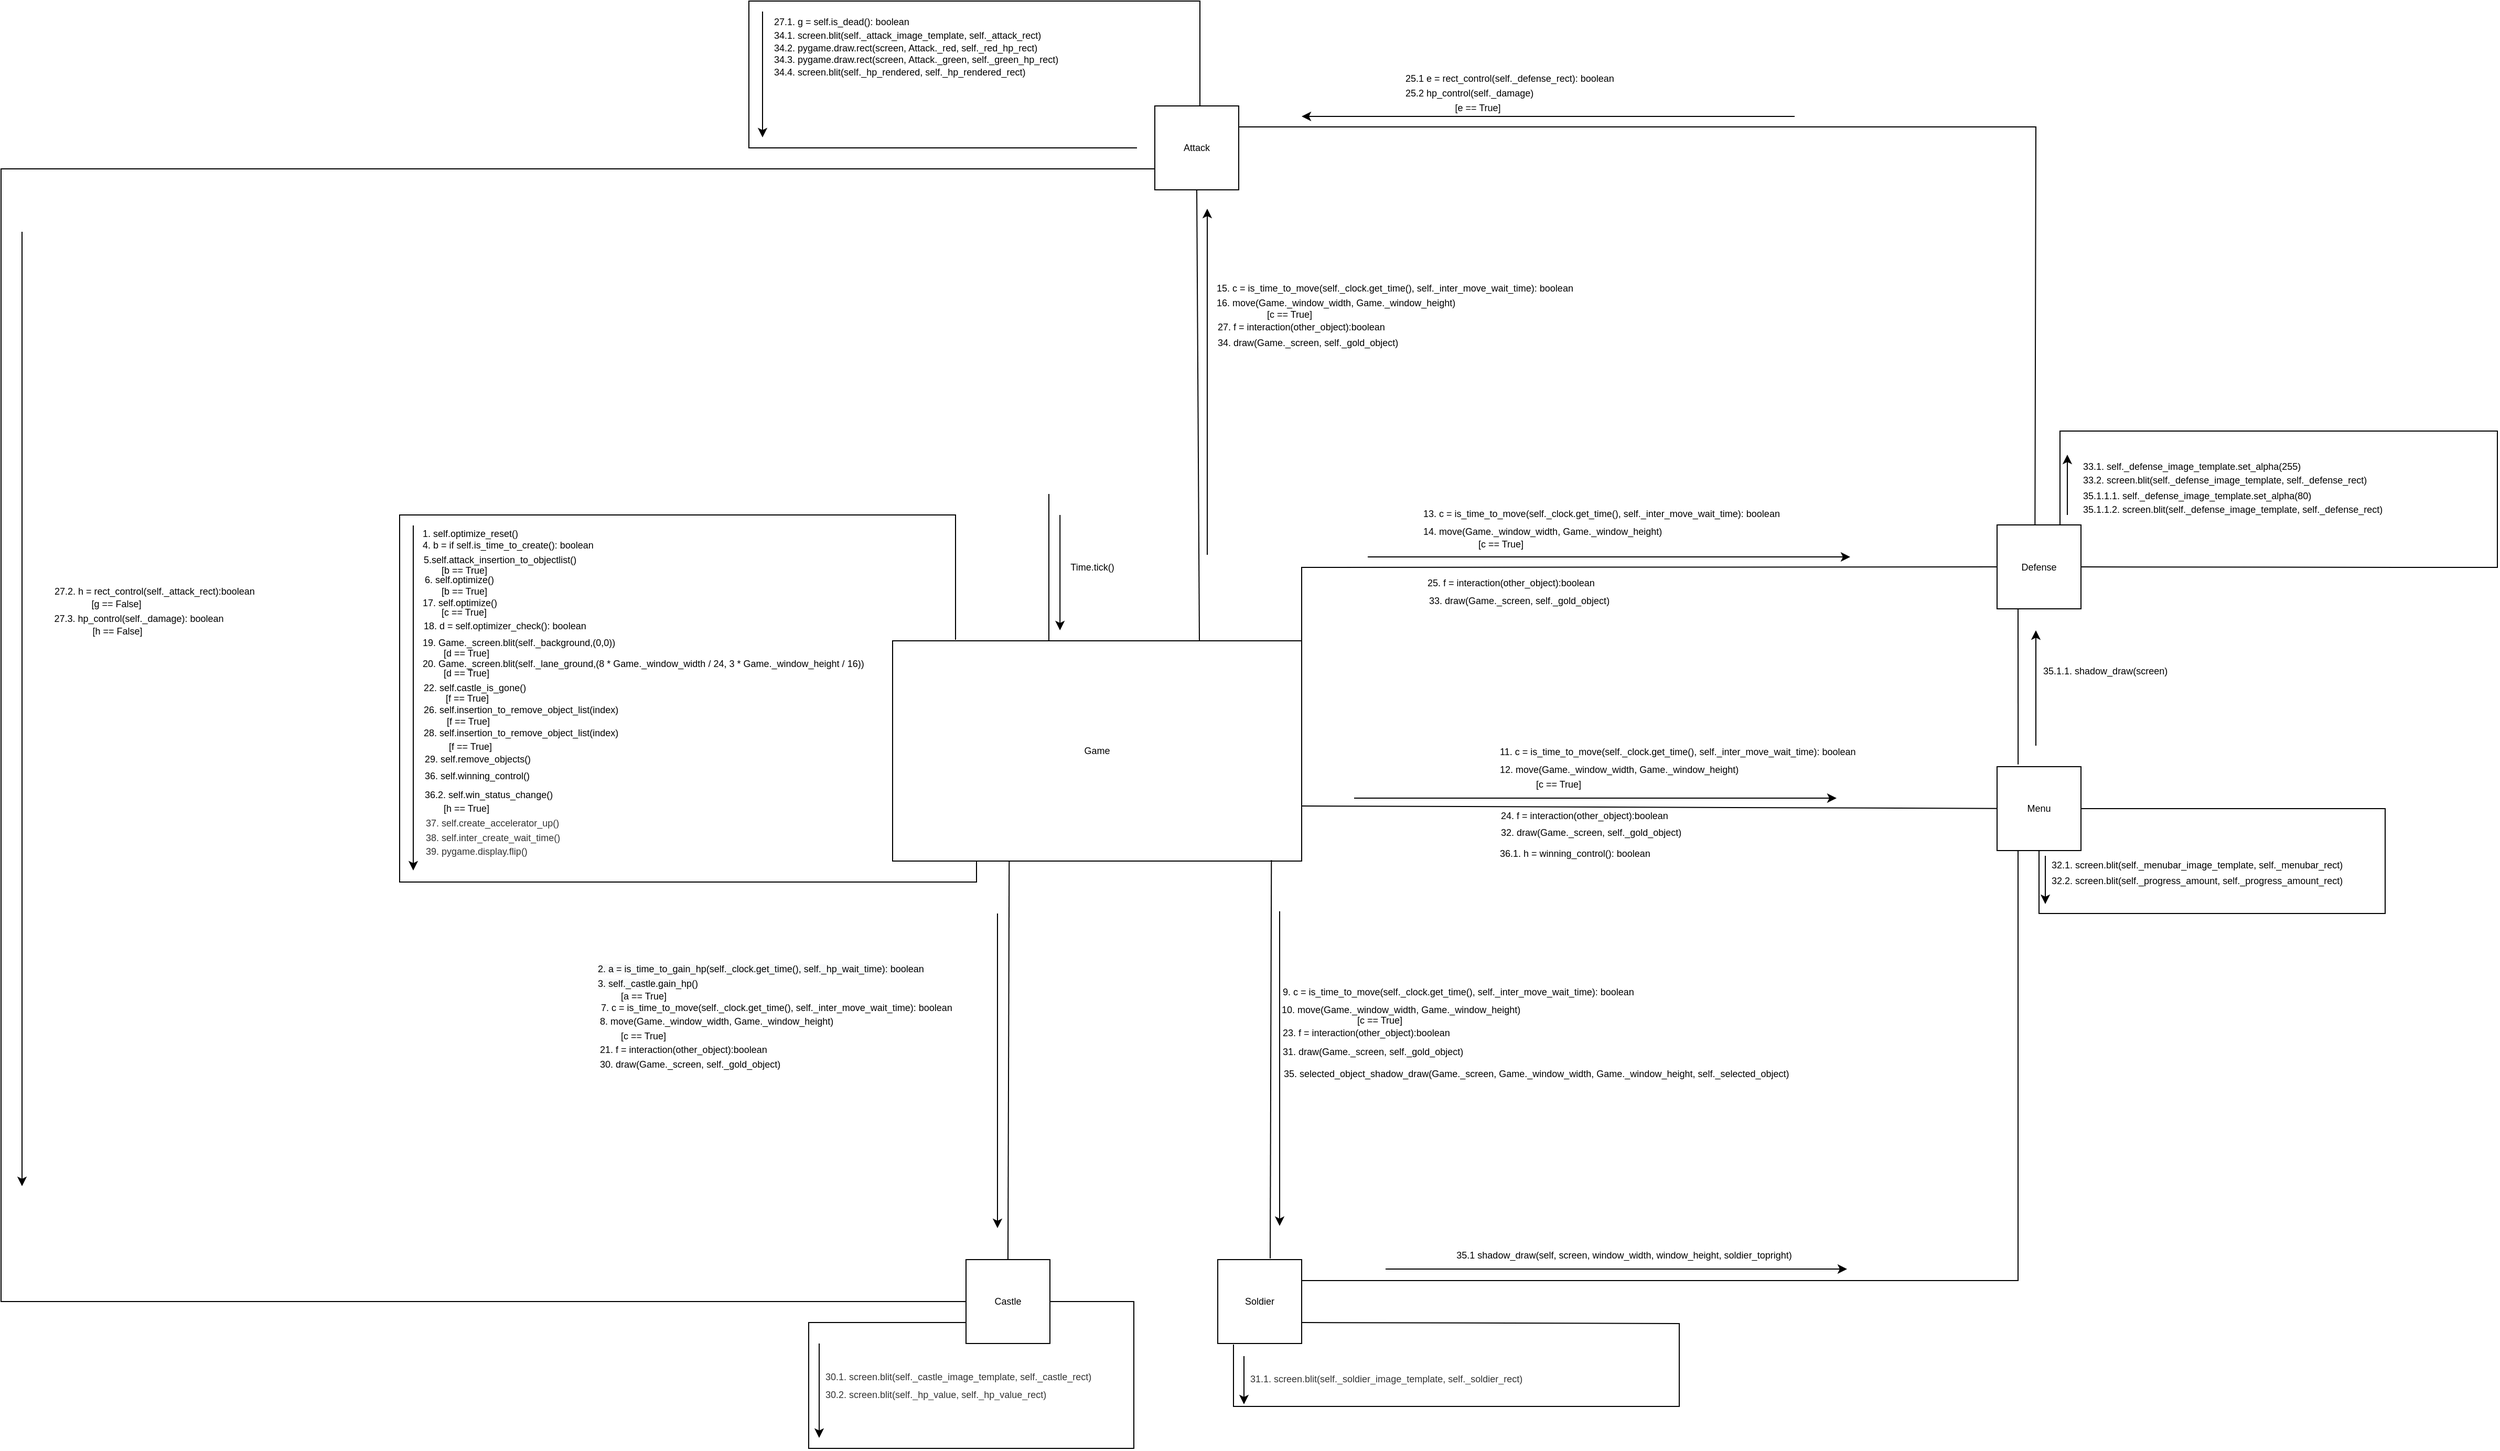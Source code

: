 <mxfile>
    <diagram id="6veI0Qu2SPCPq9zcb_WV" name="Page-1">
        <mxGraphModel dx="3718" dy="2870" grid="0" gridSize="10" guides="1" tooltips="1" connect="1" arrows="1" fold="1" page="0" pageScale="1" pageWidth="827" pageHeight="1169" math="0" shadow="0">
            <root>
                <mxCell id="0"/>
                <mxCell id="1" parent="0"/>
                <mxCell id="56" style="edgeStyle=none;rounded=0;html=1;exitX=0.5;exitY=1;exitDx=0;exitDy=0;fontFamily=Helvetica;fontSize=9;fontColor=#000000;endArrow=none;endFill=0;entryX=0.75;entryY=0;entryDx=0;entryDy=0;" parent="1" source="2" target="6" edge="1">
                    <mxGeometry relative="1" as="geometry"/>
                </mxCell>
                <mxCell id="82" style="edgeStyle=none;rounded=0;html=1;exitX=0;exitY=0.75;exitDx=0;exitDy=0;entryX=0;entryY=0.5;entryDx=0;entryDy=0;fontFamily=Helvetica;fontSize=9;fontColor=#000000;endArrow=none;endFill=0;" parent="1" source="2" target="3" edge="1">
                    <mxGeometry relative="1" as="geometry">
                        <Array as="points">
                            <mxPoint x="-1440" y="-980"/>
                            <mxPoint x="-1440" y="100"/>
                        </Array>
                    </mxGeometry>
                </mxCell>
                <mxCell id="2" value="Attack&lt;br style=&quot;font-size: 9px;&quot;&gt;" style="whiteSpace=wrap;html=1;aspect=fixed;labelBackgroundColor=none;fontFamily=Helvetica;fontSize=9;fontColor=#000000;" parent="1" vertex="1">
                    <mxGeometry x="-340" y="-1040" width="80" height="80" as="geometry"/>
                </mxCell>
                <mxCell id="3" value="Castle&lt;br style=&quot;font-size: 9px;&quot;&gt;" style="whiteSpace=wrap;html=1;aspect=fixed;fontFamily=Helvetica;fontSize=9;fontColor=#000000;labelBackgroundColor=none;" parent="1" vertex="1">
                    <mxGeometry x="-520" y="60" width="80" height="80" as="geometry"/>
                </mxCell>
                <mxCell id="4" value="Soldier&lt;br style=&quot;font-size: 9px;&quot;&gt;" style="whiteSpace=wrap;html=1;aspect=fixed;fontFamily=Helvetica;fontSize=9;fontColor=#000000;labelBackgroundColor=none;" parent="1" vertex="1">
                    <mxGeometry x="-280" y="60" width="80" height="80" as="geometry"/>
                </mxCell>
                <mxCell id="117" style="edgeStyle=none;html=1;exitX=0.25;exitY=1;exitDx=0;exitDy=0;fontFamily=Helvetica;fontSize=9;fontColor=#000000;endArrow=none;endFill=0;rounded=0;" edge="1" parent="1" source="5">
                    <mxGeometry relative="1" as="geometry">
                        <mxPoint x="-200" y="80" as="targetPoint"/>
                        <Array as="points">
                            <mxPoint x="483" y="80"/>
                        </Array>
                    </mxGeometry>
                </mxCell>
                <mxCell id="5" value="Menu" style="whiteSpace=wrap;html=1;aspect=fixed;fontFamily=Helvetica;fontSize=9;fontColor=#000000;labelBackgroundColor=none;" parent="1" vertex="1">
                    <mxGeometry x="463" y="-410" width="80" height="80" as="geometry"/>
                </mxCell>
                <mxCell id="18" style="edgeStyle=none;html=1;exitX=0.285;exitY=1.001;exitDx=0;exitDy=0;entryX=0.5;entryY=0;entryDx=0;entryDy=0;fontFamily=Helvetica;fontSize=9;fontColor=#000000;endArrow=none;endFill=0;exitPerimeter=0;" parent="1" source="6" target="3" edge="1">
                    <mxGeometry relative="1" as="geometry"/>
                </mxCell>
                <mxCell id="41" style="edgeStyle=none;html=1;exitX=1;exitY=0.75;exitDx=0;exitDy=0;fontFamily=Helvetica;fontSize=9;fontColor=#000000;endArrow=none;endFill=0;" parent="1" source="6" target="5" edge="1">
                    <mxGeometry relative="1" as="geometry"/>
                </mxCell>
                <mxCell id="49" style="edgeStyle=none;html=1;exitX=1;exitY=0;exitDx=0;exitDy=0;entryX=0;entryY=0.5;entryDx=0;entryDy=0;fontFamily=Helvetica;fontSize=9;fontColor=#000000;endArrow=none;endFill=0;rounded=0;" parent="1" source="6" target="7" edge="1">
                    <mxGeometry relative="1" as="geometry">
                        <Array as="points">
                            <mxPoint x="-200" y="-600"/>
                        </Array>
                    </mxGeometry>
                </mxCell>
                <mxCell id="6" value="Game&lt;br style=&quot;font-size: 9px;&quot;&gt;" style="rounded=0;whiteSpace=wrap;html=1;fontFamily=Helvetica;fontSize=9;fontColor=#000000;labelBackgroundColor=none;" parent="1" vertex="1">
                    <mxGeometry x="-590" y="-530" width="390" height="210" as="geometry"/>
                </mxCell>
                <mxCell id="70" style="edgeStyle=none;rounded=0;html=1;exitX=0.452;exitY=0.002;exitDx=0;exitDy=0;entryX=1;entryY=0.25;entryDx=0;entryDy=0;fontFamily=Helvetica;fontSize=9;fontColor=#000000;endArrow=none;endFill=0;exitPerimeter=0;" parent="1" source="7" target="2" edge="1">
                    <mxGeometry relative="1" as="geometry">
                        <Array as="points">
                            <mxPoint x="500" y="-1020"/>
                        </Array>
                    </mxGeometry>
                </mxCell>
                <mxCell id="120" style="edgeStyle=none;rounded=0;html=1;exitX=0.25;exitY=1;exitDx=0;exitDy=0;entryX=0.251;entryY=-0.026;entryDx=0;entryDy=0;entryPerimeter=0;fontFamily=Helvetica;fontSize=9;fontColor=#000000;endArrow=none;endFill=0;" edge="1" parent="1" source="7" target="5">
                    <mxGeometry relative="1" as="geometry"/>
                </mxCell>
                <mxCell id="7" value="Defense" style="whiteSpace=wrap;html=1;aspect=fixed;labelBackgroundColor=none;fontFamily=Helvetica;fontSize=9;fontColor=#000000;" parent="1" vertex="1">
                    <mxGeometry x="463" y="-640.5" width="80" height="80" as="geometry"/>
                </mxCell>
                <mxCell id="8" style="edgeStyle=none;rounded=0;html=1;fontFamily=Helvetica;fontSize=9;fontColor=#000000;endArrow=none;endFill=0;labelBackgroundColor=none;" parent="1" edge="1">
                    <mxGeometry relative="1" as="geometry">
                        <mxPoint x="-530" y="-531" as="sourcePoint"/>
                        <mxPoint x="-510" y="-320" as="targetPoint"/>
                        <Array as="points">
                            <mxPoint x="-530" y="-650"/>
                            <mxPoint x="-1060" y="-650"/>
                            <mxPoint x="-1060" y="-300"/>
                            <mxPoint x="-510" y="-300"/>
                        </Array>
                    </mxGeometry>
                </mxCell>
                <mxCell id="9" value="" style="endArrow=classic;html=1;rounded=0;fontFamily=Helvetica;fontSize=9;fontColor=#000000;labelBackgroundColor=none;align=left;" parent="1" edge="1">
                    <mxGeometry width="50" height="50" relative="1" as="geometry">
                        <mxPoint x="-1047" y="-640" as="sourcePoint"/>
                        <mxPoint x="-1047" y="-311" as="targetPoint"/>
                    </mxGeometry>
                </mxCell>
                <mxCell id="10" style="edgeStyle=none;rounded=1;html=1;endArrow=none;endFill=0;labelBackgroundColor=none;fontFamily=Helvetica;fontSize=9;fontColor=#000000;" parent="1" edge="1">
                    <mxGeometry relative="1" as="geometry">
                        <mxPoint x="-441.0" y="-670" as="targetPoint"/>
                        <mxPoint x="-441.0" y="-530" as="sourcePoint"/>
                    </mxGeometry>
                </mxCell>
                <mxCell id="11" value="" style="endArrow=classic;html=1;rounded=0;labelBackgroundColor=none;fontFamily=Helvetica;fontSize=9;fontColor=#000000;" parent="1" edge="1">
                    <mxGeometry width="50" height="50" relative="1" as="geometry">
                        <mxPoint x="-430.41" y="-650" as="sourcePoint"/>
                        <mxPoint x="-430.41" y="-540" as="targetPoint"/>
                    </mxGeometry>
                </mxCell>
                <mxCell id="12" value="Time.tick()" style="edgeLabel;html=1;align=center;verticalAlign=middle;resizable=0;points=[];fontSize=9;fontFamily=Helvetica;fontColor=#000000;labelBackgroundColor=none;" parent="11" vertex="1" connectable="0">
                    <mxGeometry x="-0.093" relative="1" as="geometry">
                        <mxPoint x="30" as="offset"/>
                    </mxGeometry>
                </mxCell>
                <mxCell id="15" value="&lt;font style=&quot;font-size: 9px;&quot;&gt;&lt;font style=&quot;font-size: 9px;&quot;&gt;1. self.optimize_reset()&lt;br style=&quot;font-size: 9px;&quot;&gt;&lt;font style=&quot;font-size: 9px;&quot;&gt;4. b =&amp;nbsp;&lt;/font&gt;&lt;/font&gt;&lt;font style=&quot;font-size: 9px;&quot;&gt;if&lt;span style=&quot;background-color: rgb(255, 255, 255); font-size: 9px;&quot;&gt; &lt;/span&gt;self&lt;span style=&quot;background-color: rgb(255, 255, 255); font-size: 9px;&quot;&gt;.is_time_to_create(): boolean&lt;br style=&quot;font-size: 9px;&quot;&gt;&lt;/span&gt;&lt;/font&gt;&lt;/font&gt;" style="text;html=1;strokeColor=none;fillColor=none;align=left;verticalAlign=middle;whiteSpace=wrap;rounded=0;fontFamily=Helvetica;fontSize=9;fontColor=#000000;" parent="1" vertex="1">
                    <mxGeometry x="-1040" y="-642" width="440" height="30" as="geometry"/>
                </mxCell>
                <mxCell id="19" value="" style="endArrow=classic;html=1;fontFamily=Helvetica;fontSize=9;fontColor=#000000;" parent="1" edge="1">
                    <mxGeometry width="50" height="50" relative="1" as="geometry">
                        <mxPoint x="-490" y="-270" as="sourcePoint"/>
                        <mxPoint x="-490" y="30" as="targetPoint"/>
                    </mxGeometry>
                </mxCell>
                <mxCell id="20" value="&lt;br style=&quot;font-size: 9px; font-style: normal; font-weight: 400; letter-spacing: normal; text-indent: 0px; text-transform: none; word-spacing: 0px; background-color: rgb(248, 249, 250);&quot;&gt;&lt;span style=&quot;font-size: 9px; font-style: normal; font-weight: 400; letter-spacing: normal; text-indent: 0px; text-transform: none; word-spacing: 0px; background-color: rgb(248, 249, 250);&quot;&gt;2. a = is_time_to_gain_hp(self._clock.get_time(),&amp;nbsp;self._hp_wait_time): boolean&lt;/span&gt;" style="text;whiteSpace=wrap;html=1;fontSize=9;fontFamily=Helvetica;fontColor=#000000;align=left;" parent="1" vertex="1">
                    <mxGeometry x="-873" y="-240" width="348" height="40" as="geometry"/>
                </mxCell>
                <mxCell id="21" value="&lt;br style=&quot;font-size: 9px; font-style: normal; font-weight: 400; letter-spacing: normal; text-indent: 0px; text-transform: none; word-spacing: 0px; background-color: rgb(248, 249, 250);&quot;&gt;&lt;span style=&quot;font-size: 9px; font-style: normal; font-weight: 400; letter-spacing: normal; text-indent: 0px; text-transform: none; word-spacing: 0px; background-color: rgb(248, 249, 250);&quot;&gt;3. self._castle.gain_hp()&lt;/span&gt;" style="text;whiteSpace=wrap;html=1;fontSize=9;fontFamily=Helvetica;fontColor=#000000;align=left;" parent="1" vertex="1">
                    <mxGeometry x="-873" y="-226" width="420" height="40" as="geometry"/>
                </mxCell>
                <mxCell id="22" value="&lt;p style=&quot;margin-top: 0pt; margin-bottom: 0pt; margin-left: 0in; direction: ltr; unicode-bidi: embed; word-break: normal; font-size: 9px;&quot;&gt;&lt;span style=&quot;font-size: 9px;&quot;&gt;&lt;font style=&quot;font-size: 9px;&quot;&gt;[a == True]&lt;/font&gt;&lt;/span&gt;&lt;/p&gt;" style="text;whiteSpace=wrap;html=1;fontSize=9;fontFamily=Helvetica;align=left;direction=east;rotation=0;labelBackgroundColor=none;fontColor=#000000;" parent="1" vertex="1">
                    <mxGeometry x="-851" y="-203" width="130" height="30" as="geometry"/>
                </mxCell>
                <mxCell id="23" value="&lt;font style=&quot;font-size: 9px;&quot;&gt;&lt;span style=&quot;font-size: 9px;&quot;&gt;5.self.attack_insertion_to_objectlist()&lt;/span&gt;&lt;br style=&quot;font-size: 9px;&quot;&gt;&lt;/font&gt;&lt;font style=&quot;font-size: 9px;&quot;&gt;&lt;br style=&quot;font-size: 9px;&quot;&gt;&lt;/font&gt;" style="text;html=1;strokeColor=none;fillColor=none;align=left;verticalAlign=middle;whiteSpace=wrap;rounded=0;labelBackgroundColor=none;fontFamily=Helvetica;fontSize=9;fontColor=#000000;" parent="1" vertex="1">
                    <mxGeometry x="-1039" y="-612" width="330" height="20" as="geometry"/>
                </mxCell>
                <mxCell id="24" value="&lt;span style=&quot;font-size: 9px;&quot;&gt;6. self.optimize()&amp;nbsp;&amp;nbsp;&lt;/span&gt;&lt;font style=&quot;font-size: 9px;&quot;&gt;&lt;br style=&quot;font-size: 9px;&quot;&gt;&lt;/font&gt;" style="text;html=1;strokeColor=none;fillColor=none;align=left;verticalAlign=middle;whiteSpace=wrap;rounded=0;labelBackgroundColor=none;fontFamily=Helvetica;fontSize=9;fontColor=#000000;" parent="1" vertex="1">
                    <mxGeometry x="-1038" y="-596" width="122" height="15" as="geometry"/>
                </mxCell>
                <mxCell id="25" value="&lt;p style=&quot;margin-top: 0pt; margin-bottom: 0pt; margin-left: 0in; direction: ltr; unicode-bidi: embed; word-break: normal; font-size: 9px;&quot;&gt;&lt;span style=&quot;font-size: 9px;&quot;&gt;&lt;font style=&quot;font-size: 9px;&quot;&gt;[b == True]&lt;/font&gt;&lt;/span&gt;&lt;/p&gt;" style="text;whiteSpace=wrap;html=1;fontSize=9;fontFamily=Helvetica;align=left;direction=east;rotation=0;labelBackgroundColor=none;fontColor=#000000;" parent="1" vertex="1">
                    <mxGeometry x="-1022" y="-589" width="62" height="30" as="geometry"/>
                </mxCell>
                <mxCell id="26" value="&lt;p style=&quot;margin-top: 0pt; margin-bottom: 0pt; margin-left: 0in; direction: ltr; unicode-bidi: embed; word-break: normal; font-size: 9px;&quot;&gt;&lt;span style=&quot;font-size: 9px;&quot;&gt;&lt;font style=&quot;font-size: 9px;&quot;&gt;[b == True]&lt;/font&gt;&lt;/span&gt;&lt;/p&gt;" style="text;whiteSpace=wrap;html=1;fontSize=9;fontFamily=Helvetica;align=left;direction=east;rotation=0;labelBackgroundColor=none;fontColor=#000000;" parent="1" vertex="1">
                    <mxGeometry x="-1022" y="-609" width="130" height="22.5" as="geometry"/>
                </mxCell>
                <mxCell id="27" value="&lt;font style=&quot;font-size: 9px;&quot;&gt;7. c = i&lt;span style=&quot;font-size: 9px;&quot;&gt;s_time_to_move(&lt;/span&gt;self&lt;span style=&quot;font-size: 9px;&quot;&gt;._clock.get_time(), &lt;/span&gt;self&lt;span style=&quot;font-size: 9px;&quot;&gt;._inter_move_wait_time): boolean&lt;/span&gt;&lt;/font&gt;" style="text;html=1;strokeColor=none;fillColor=none;align=left;verticalAlign=middle;whiteSpace=wrap;rounded=0;labelBackgroundColor=none;fontFamily=Helvetica;fontSize=9;fontColor=#000000;" parent="1" vertex="1">
                    <mxGeometry x="-870" y="-195" width="377" height="30" as="geometry"/>
                </mxCell>
                <mxCell id="31" value="&lt;div style=&quot;font-size: 9px;&quot;&gt;&lt;span style=&quot;font-size: 9px;&quot;&gt;8.&amp;nbsp;&lt;/span&gt;&lt;span style=&quot;font-size: 9px;&quot;&gt;move(Game._window_width, Game._window_height)&lt;/span&gt;&lt;/div&gt;" style="text;html=1;strokeColor=none;fillColor=none;align=left;verticalAlign=middle;whiteSpace=wrap;rounded=0;labelBackgroundColor=none;fontFamily=Helvetica;fontSize=9;fontColor=#000000;labelBorderColor=none;" parent="1" vertex="1">
                    <mxGeometry x="-871" y="-182" width="470" height="30" as="geometry"/>
                </mxCell>
                <mxCell id="32" value="&lt;p style=&quot;margin-top: 0pt; margin-bottom: 0pt; margin-left: 0in; direction: ltr; unicode-bidi: embed; word-break: normal; font-size: 9px;&quot;&gt;&lt;span style=&quot;font-size: 9px;&quot;&gt;&lt;font style=&quot;font-size: 9px;&quot;&gt;[c == True]&lt;/font&gt;&lt;/span&gt;&lt;/p&gt;" style="text;whiteSpace=wrap;html=1;fontSize=9;fontFamily=Helvetica;align=left;direction=east;rotation=0;labelBackgroundColor=none;fontColor=#000000;" parent="1" vertex="1">
                    <mxGeometry x="-851" y="-165" width="49" height="30" as="geometry"/>
                </mxCell>
                <mxCell id="33" value="&lt;font style=&quot;font-size: 9px;&quot;&gt;9. c = i&lt;span style=&quot;font-size: 9px;&quot;&gt;s_time_to_move(&lt;/span&gt;self&lt;span style=&quot;font-size: 9px;&quot;&gt;._clock.get_time(), &lt;/span&gt;self&lt;span style=&quot;font-size: 9px;&quot;&gt;._inter_move_wait_time): boolean&lt;/span&gt;&lt;/font&gt;" style="text;html=1;strokeColor=none;fillColor=none;align=left;verticalAlign=middle;whiteSpace=wrap;rounded=0;labelBackgroundColor=none;fontFamily=Helvetica;fontSize=9;fontColor=#000000;" parent="1" vertex="1">
                    <mxGeometry x="-220" y="-210" width="407" height="30" as="geometry"/>
                </mxCell>
                <mxCell id="34" style="edgeStyle=none;html=1;exitX=0.285;exitY=1.001;exitDx=0;exitDy=0;entryX=0.5;entryY=0;entryDx=0;entryDy=0;fontFamily=Helvetica;fontSize=9;fontColor=#000000;endArrow=none;endFill=0;exitPerimeter=0;" parent="1" edge="1">
                    <mxGeometry relative="1" as="geometry">
                        <mxPoint x="-228.85" y="-320.89" as="sourcePoint"/>
                        <mxPoint x="-230" y="58.9" as="targetPoint"/>
                    </mxGeometry>
                </mxCell>
                <mxCell id="35" value="" style="endArrow=classic;html=1;fontFamily=Helvetica;fontSize=9;fontColor=#000000;" parent="1" edge="1">
                    <mxGeometry width="50" height="50" relative="1" as="geometry">
                        <mxPoint x="-221" y="-272.1" as="sourcePoint"/>
                        <mxPoint x="-221" y="27.9" as="targetPoint"/>
                    </mxGeometry>
                </mxCell>
                <mxCell id="39" value="&lt;div style=&quot;font-size: 9px;&quot;&gt;&lt;span style=&quot;font-size: 9px;&quot;&gt;10.&amp;nbsp;&lt;/span&gt;&lt;span style=&quot;font-size: 9px;&quot;&gt;move(Game._window_width, Game._window_height)&lt;/span&gt;&lt;/div&gt;" style="text;html=1;strokeColor=none;fillColor=none;align=left;verticalAlign=middle;whiteSpace=wrap;rounded=0;labelBackgroundColor=none;fontFamily=Helvetica;fontSize=9;fontColor=#000000;labelBorderColor=none;" parent="1" vertex="1">
                    <mxGeometry x="-221" y="-193.5" width="274" height="30" as="geometry"/>
                </mxCell>
                <mxCell id="40" value="&lt;p style=&quot;margin-top: 0pt; margin-bottom: 0pt; margin-left: 0in; direction: ltr; unicode-bidi: embed; word-break: normal; font-size: 9px;&quot;&gt;&lt;span style=&quot;font-size: 9px;&quot;&gt;&lt;font style=&quot;font-size: 9px;&quot;&gt;[c == True]&lt;/font&gt;&lt;/span&gt;&lt;/p&gt;" style="text;whiteSpace=wrap;html=1;fontSize=9;fontFamily=Helvetica;align=left;direction=east;rotation=0;labelBackgroundColor=none;fontColor=#000000;" parent="1" vertex="1">
                    <mxGeometry x="-149" y="-180" width="59" height="20" as="geometry"/>
                </mxCell>
                <mxCell id="42" value="" style="endArrow=classic;html=1;fontFamily=Helvetica;fontSize=9;fontColor=#000000;" parent="1" edge="1">
                    <mxGeometry width="50" height="50" relative="1" as="geometry">
                        <mxPoint x="-150" y="-380" as="sourcePoint"/>
                        <mxPoint x="310" y="-380" as="targetPoint"/>
                    </mxGeometry>
                </mxCell>
                <mxCell id="43" value="&lt;font style=&quot;font-size: 9px;&quot;&gt;11. c = i&lt;span style=&quot;font-size: 9px;&quot;&gt;s_time_to_move(&lt;/span&gt;self&lt;span style=&quot;font-size: 9px;&quot;&gt;._clock.get_time(), &lt;/span&gt;self&lt;span style=&quot;font-size: 9px;&quot;&gt;._inter_move_wait_time): boolean&lt;/span&gt;&lt;/font&gt;" style="text;html=1;strokeColor=none;fillColor=none;align=left;verticalAlign=middle;whiteSpace=wrap;rounded=0;labelBackgroundColor=none;fontFamily=Helvetica;fontSize=9;fontColor=#000000;" parent="1" vertex="1">
                    <mxGeometry x="-13" y="-439" width="407" height="30" as="geometry"/>
                </mxCell>
                <mxCell id="44" value="&lt;div style=&quot;font-size: 9px;&quot;&gt;&lt;span style=&quot;font-size: 9px;&quot;&gt;12.&amp;nbsp;&lt;/span&gt;&lt;span style=&quot;font-size: 9px;&quot;&gt;move(Game._window_width, Game._window_height)&lt;/span&gt;&lt;/div&gt;" style="text;html=1;strokeColor=none;fillColor=none;align=left;verticalAlign=middle;whiteSpace=wrap;rounded=0;labelBackgroundColor=none;fontFamily=Helvetica;fontSize=9;fontColor=#000000;labelBorderColor=none;" parent="1" vertex="1">
                    <mxGeometry x="-13" y="-422.5" width="470" height="30" as="geometry"/>
                </mxCell>
                <mxCell id="45" value="&lt;p style=&quot;margin-top: 0pt; margin-bottom: 0pt; margin-left: 0in; direction: ltr; unicode-bidi: embed; word-break: normal; font-size: 9px;&quot;&gt;&lt;span style=&quot;font-size: 9px;&quot;&gt;&lt;font style=&quot;font-size: 9px;&quot;&gt;[c == True]&lt;/font&gt;&lt;/span&gt;&lt;/p&gt;" style="text;whiteSpace=wrap;html=1;fontSize=9;fontFamily=Helvetica;align=center;direction=east;rotation=0;labelBackgroundColor=none;fontColor=#000000;" parent="1" vertex="1">
                    <mxGeometry x="-20" y="-405.5" width="130" height="30" as="geometry"/>
                </mxCell>
                <mxCell id="50" value="&lt;font style=&quot;font-size: 9px;&quot;&gt;13. c = i&lt;span style=&quot;font-size: 9px;&quot;&gt;s_time_to_move(&lt;/span&gt;self&lt;span style=&quot;font-size: 9px;&quot;&gt;._clock.get_time(), &lt;/span&gt;self&lt;span style=&quot;font-size: 9px;&quot;&gt;._inter_move_wait_time): boolean&lt;/span&gt;&lt;/font&gt;" style="text;html=1;strokeColor=none;fillColor=none;align=left;verticalAlign=middle;whiteSpace=wrap;rounded=0;labelBackgroundColor=none;fontFamily=Helvetica;fontSize=9;fontColor=#000000;" parent="1" vertex="1">
                    <mxGeometry x="-86" y="-666" width="407" height="30" as="geometry"/>
                </mxCell>
                <mxCell id="51" value="&lt;div style=&quot;font-size: 9px;&quot;&gt;&lt;span style=&quot;font-size: 9px;&quot;&gt;14.&amp;nbsp;&lt;/span&gt;&lt;span style=&quot;font-size: 9px;&quot;&gt;move(Game._window_width, Game._window_height)&lt;/span&gt;&lt;/div&gt;" style="text;html=1;strokeColor=none;fillColor=none;align=left;verticalAlign=middle;whiteSpace=wrap;rounded=0;labelBackgroundColor=none;fontFamily=Helvetica;fontSize=9;fontColor=#000000;labelBorderColor=none;" parent="1" vertex="1">
                    <mxGeometry x="-86" y="-649.5" width="470" height="30" as="geometry"/>
                </mxCell>
                <mxCell id="52" value="&lt;p style=&quot;margin-top: 0pt; margin-bottom: 0pt; margin-left: 0in; direction: ltr; unicode-bidi: embed; word-break: normal; font-size: 9px;&quot;&gt;&lt;span style=&quot;font-size: 9px;&quot;&gt;&lt;font style=&quot;font-size: 9px;&quot;&gt;[c == True]&lt;/font&gt;&lt;/span&gt;&lt;/p&gt;" style="text;whiteSpace=wrap;html=1;fontSize=9;fontFamily=Helvetica;align=center;direction=east;rotation=0;labelBackgroundColor=none;fontColor=#000000;" parent="1" vertex="1">
                    <mxGeometry x="-75" y="-634.5" width="130" height="30" as="geometry"/>
                </mxCell>
                <mxCell id="53" value="" style="endArrow=classic;html=1;fontFamily=Helvetica;fontSize=9;fontColor=#000000;" parent="1" edge="1">
                    <mxGeometry width="50" height="50" relative="1" as="geometry">
                        <mxPoint x="-137" y="-610" as="sourcePoint"/>
                        <mxPoint x="323.0" y="-610" as="targetPoint"/>
                    </mxGeometry>
                </mxCell>
                <mxCell id="54" value="&lt;p style=&quot;margin-top: 0pt; margin-bottom: 0pt; margin-left: 0in; direction: ltr; unicode-bidi: embed; word-break: normal; font-size: 9px;&quot;&gt;&lt;span style=&quot;font-size: 9px;&quot;&gt;&lt;font style=&quot;font-size: 9px;&quot;&gt;[c == True]&lt;/font&gt;&lt;/span&gt;&lt;/p&gt;" style="text;whiteSpace=wrap;html=1;fontSize=9;fontFamily=Helvetica;align=left;direction=east;rotation=0;labelBackgroundColor=none;fontColor=#000000;" parent="1" vertex="1">
                    <mxGeometry x="-1022" y="-569" width="52" height="30" as="geometry"/>
                </mxCell>
                <mxCell id="55" value="&lt;span style=&quot;font-size: 9px;&quot;&gt;17. self.optimize()&amp;nbsp;&amp;nbsp;&lt;/span&gt;&lt;font style=&quot;font-size: 9px;&quot;&gt;&lt;br style=&quot;font-size: 9px;&quot;&gt;&lt;/font&gt;" style="text;html=1;strokeColor=none;fillColor=none;align=left;verticalAlign=middle;whiteSpace=wrap;rounded=0;labelBackgroundColor=none;fontFamily=Helvetica;fontSize=9;fontColor=#000000;" parent="1" vertex="1">
                    <mxGeometry x="-1040" y="-573.5" width="131.5" height="15" as="geometry"/>
                </mxCell>
                <mxCell id="57" value="" style="endArrow=classic;html=1;rounded=0;fontFamily=Helvetica;fontSize=9;fontColor=#000000;" parent="1" edge="1">
                    <mxGeometry width="50" height="50" relative="1" as="geometry">
                        <mxPoint x="-290" y="-612" as="sourcePoint"/>
                        <mxPoint x="-290" y="-942" as="targetPoint"/>
                    </mxGeometry>
                </mxCell>
                <mxCell id="58" value="&lt;font style=&quot;font-size: 9px;&quot;&gt;15. c = i&lt;span style=&quot;font-size: 9px;&quot;&gt;s_time_to_move(&lt;/span&gt;self&lt;span style=&quot;font-size: 9px;&quot;&gt;._clock.get_time(), &lt;/span&gt;self&lt;span style=&quot;font-size: 9px;&quot;&gt;._inter_move_wait_time): boolean&lt;/span&gt;&lt;/font&gt;" style="text;html=1;strokeColor=none;fillColor=none;align=left;verticalAlign=middle;whiteSpace=wrap;rounded=0;labelBackgroundColor=none;fontFamily=Helvetica;fontSize=9;fontColor=#000000;" parent="1" vertex="1">
                    <mxGeometry x="-283" y="-881.25" width="407" height="30" as="geometry"/>
                </mxCell>
                <mxCell id="59" value="&lt;div style=&quot;font-size: 9px;&quot;&gt;&lt;span style=&quot;font-size: 9px;&quot;&gt;16.&amp;nbsp;&lt;/span&gt;&lt;span style=&quot;font-size: 9px;&quot;&gt;move(Game._window_width, Game._window_height)&lt;/span&gt;&lt;/div&gt;" style="text;html=1;strokeColor=none;fillColor=none;align=left;verticalAlign=middle;whiteSpace=wrap;rounded=0;labelBackgroundColor=none;fontFamily=Helvetica;fontSize=9;fontColor=#000000;labelBorderColor=none;" parent="1" vertex="1">
                    <mxGeometry x="-283" y="-867" width="283" height="30" as="geometry"/>
                </mxCell>
                <mxCell id="60" value="&lt;p style=&quot;margin-top: 0pt; margin-bottom: 0pt; margin-left: 0in; direction: ltr; unicode-bidi: embed; word-break: normal; font-size: 9px;&quot;&gt;&lt;span style=&quot;font-size: 9px;&quot;&gt;&lt;font style=&quot;font-size: 9px;&quot;&gt;[c == True]&lt;/font&gt;&lt;/span&gt;&lt;/p&gt;" style="text;whiteSpace=wrap;html=1;fontSize=9;fontFamily=Helvetica;align=left;direction=east;rotation=0;labelBackgroundColor=none;fontColor=#000000;" parent="1" vertex="1">
                    <mxGeometry x="-235" y="-852.75" width="130" height="30" as="geometry"/>
                </mxCell>
                <mxCell id="61" value="&lt;div style=&quot;font-weight: normal; line-height: 34px; font-size: 9px;&quot;&gt;&lt;p style=&quot;line-height: 1.1; font-size: 9px;&quot;&gt;18. d = self.optimizer_check(): boolean&lt;/p&gt;&lt;/div&gt;" style="text;whiteSpace=wrap;html=1;fontSize=9;fontFamily=Helvetica;fontColor=#000000;align=left;" parent="1" vertex="1">
                    <mxGeometry x="-1039" y="-563.75" width="200" height="30" as="geometry"/>
                </mxCell>
                <mxCell id="62" value="&lt;div style=&quot;font-weight: normal ; line-height: 1.1 ; font-size: 9px&quot;&gt;&lt;div style=&quot;font-size: 9px&quot;&gt;&lt;span style=&quot;line-height: 1 ; font-size: 9px&quot;&gt;19. Game._screen.blit(&lt;/span&gt;&lt;span style=&quot;font-size: 9px&quot;&gt;self&lt;/span&gt;&lt;span style=&quot;font-size: 9px&quot;&gt;._background,(&lt;/span&gt;&lt;span style=&quot;font-size: 9px&quot;&gt;0&lt;/span&gt;&lt;span style=&quot;font-size: 9px&quot;&gt;,&lt;/span&gt;&lt;span style=&quot;font-size: 9px&quot;&gt;0&lt;/span&gt;&lt;span style=&quot;font-size: 9px&quot;&gt;))&lt;/span&gt;&lt;/div&gt;&lt;div style=&quot;font-size: 9px&quot;&gt;&lt;span style=&quot;font-size: 9px&quot;&gt;&lt;span style=&quot;white-space: pre&quot;&gt;&#9;&lt;/span&gt;[d == True]&lt;br style=&quot;font-size: 9px&quot;&gt;&lt;/span&gt;&lt;/div&gt;&lt;div style=&quot;line-height: 1 ; font-size: 9px&quot;&gt;20. Game._screen.blit(&lt;span style=&quot;font-size: 9px&quot;&gt;self&lt;/span&gt;._lane_ground,(&lt;span style=&quot;font-size: 9px&quot;&gt;8&lt;/span&gt; * Game._window_width / &lt;span style=&quot;font-size: 9px&quot;&gt;24&lt;/span&gt;, &lt;span style=&quot;font-size: 9px&quot;&gt;3&lt;/span&gt; * Game._window_height / &lt;span style=&quot;font-size: 9px&quot;&gt;16&lt;/span&gt;))&lt;/div&gt;&lt;div style=&quot;line-height: 1 ; font-size: 9px&quot;&gt;&lt;div style=&quot;font-size: 9px&quot;&gt;&amp;nbsp; &lt;span style=&quot;white-space: pre ; font-size: 9px&quot;&gt;&#9;&lt;/span&gt;[d == True]&lt;/div&gt;&lt;/div&gt;&lt;/div&gt;" style="text;whiteSpace=wrap;html=1;fontSize=9;fontFamily=Helvetica;fontColor=#000000;opacity=10;labelBackgroundColor=none;align=left;" parent="1" vertex="1">
                    <mxGeometry x="-1040" y="-538.75" width="431" height="50" as="geometry"/>
                </mxCell>
                <mxCell id="63" value="&lt;div style=&quot;font-weight: normal; font-size: 9px; line-height: 34px;&quot;&gt;&lt;div style=&quot;font-size: 9px;&quot;&gt;&lt;span style=&quot;font-size: 9px;&quot;&gt;21. f = interaction(other_object):boolean&lt;/span&gt;&lt;/div&gt;&lt;/div&gt;" style="text;whiteSpace=wrap;html=1;fontSize=9;fontFamily=Helvetica;fontColor=#000000;labelBackgroundColor=none;align=left;" parent="1" vertex="1">
                    <mxGeometry x="-871" y="-164" width="249" height="27.5" as="geometry"/>
                </mxCell>
                <mxCell id="65" value="&lt;div style=&quot;font-weight: normal; font-size: 9px; line-height: 34px;&quot;&gt;&lt;div style=&quot;font-size: 9px;&quot;&gt;&lt;span style=&quot;font-size: 9px;&quot;&gt;22. self&lt;/span&gt;&lt;span style=&quot;font-size: 9px;&quot;&gt;.castle_is_gone()&lt;/span&gt;&lt;/div&gt;&lt;div style=&quot;font-size: 9px;&quot;&gt;&lt;span style=&quot;font-size: 9px;&quot;&gt;&lt;br style=&quot;font-size: 9px;&quot;&gt;&lt;/span&gt;&lt;/div&gt;&lt;/div&gt;" style="text;whiteSpace=wrap;html=1;fontSize=9;fontFamily=Helvetica;fontColor=#000000;labelBackgroundColor=none;align=left;" parent="1" vertex="1">
                    <mxGeometry x="-1039" y="-508.75" width="370" height="30" as="geometry"/>
                </mxCell>
                <mxCell id="66" value="&lt;p style=&quot;margin-top: 0pt; margin-bottom: 0pt; margin-left: 0in; direction: ltr; unicode-bidi: embed; word-break: normal; font-size: 9px;&quot;&gt;&lt;span style=&quot;font-size: 9px;&quot;&gt;&lt;font style=&quot;font-size: 9px;&quot;&gt;[f == True]&lt;/font&gt;&lt;/span&gt;&lt;/p&gt;" style="text;whiteSpace=wrap;html=1;fontSize=9;fontFamily=Helvetica;align=left;direction=east;rotation=0;labelBackgroundColor=none;fontColor=#000000;" parent="1" vertex="1">
                    <mxGeometry x="-1018" y="-486.75" width="130" height="30" as="geometry"/>
                </mxCell>
                <mxCell id="67" value="&lt;div style=&quot;font-weight: normal; font-size: 9px; line-height: 34px;&quot;&gt;&lt;div style=&quot;font-size: 9px;&quot;&gt;&lt;span style=&quot;font-size: 9px;&quot;&gt;23. f = interaction(other_object):boolean&lt;/span&gt;&lt;/div&gt;&lt;/div&gt;" style="text;whiteSpace=wrap;html=1;fontSize=9;fontFamily=Helvetica;fontColor=#000000;labelBackgroundColor=none;align=left;" parent="1" vertex="1">
                    <mxGeometry x="-220" y="-180" width="255" height="40" as="geometry"/>
                </mxCell>
                <mxCell id="68" value="&lt;div style=&quot;font-weight: normal; font-size: 9px; line-height: 34px;&quot;&gt;&lt;div style=&quot;font-size: 9px;&quot;&gt;&lt;span style=&quot;font-size: 9px;&quot;&gt;24. f = interaction(other_object):boolean&lt;/span&gt;&lt;/div&gt;&lt;/div&gt;" style="text;whiteSpace=wrap;html=1;fontSize=9;fontFamily=Helvetica;fontColor=#000000;labelBackgroundColor=none;" parent="1" vertex="1">
                    <mxGeometry x="-12" y="-386.75" width="257" height="40" as="geometry"/>
                </mxCell>
                <mxCell id="69" value="&lt;div style=&quot;font-weight: normal; font-size: 9px; line-height: 34px;&quot;&gt;&lt;div style=&quot;font-size: 9px;&quot;&gt;&lt;span style=&quot;font-size: 9px;&quot;&gt;25. f = interaction(other_object):boolean&lt;/span&gt;&lt;/div&gt;&lt;/div&gt;" style="text;whiteSpace=wrap;html=1;fontSize=9;fontFamily=Helvetica;fontColor=#000000;labelBackgroundColor=none;" parent="1" vertex="1">
                    <mxGeometry x="-82" y="-608.75" width="253" height="40" as="geometry"/>
                </mxCell>
                <mxCell id="71" value="&lt;div style=&quot;font-weight: normal; line-height: 34px; font-size: 9px;&quot;&gt;&lt;div style=&quot;font-size: 9px;&quot;&gt;&lt;span style=&quot;font-size: 9px;&quot;&gt;25.1 e = rect_control(&lt;/span&gt;&lt;span style=&quot;font-size: 9px;&quot;&gt;self&lt;/span&gt;&lt;span style=&quot;font-size: 9px;&quot;&gt;._defense_rect): boolean&lt;/span&gt;&lt;/div&gt;&lt;/div&gt;" style="text;whiteSpace=wrap;html=1;fontSize=9;fontFamily=Helvetica;fontColor=#000000;labelBackgroundColor=none;" parent="1" vertex="1">
                    <mxGeometry x="-103" y="-1090" width="303" height="50" as="geometry"/>
                </mxCell>
                <mxCell id="72" value="&lt;div style=&quot;font-weight: normal; font-size: 9px; line-height: 34px;&quot;&gt;&lt;div style=&quot;font-size: 9px;&quot;&gt;&lt;span style=&quot;font-size: 9px;&quot;&gt;25.2 hp_control(&lt;/span&gt;&lt;span style=&quot;font-size: 9px;&quot;&gt;self&lt;/span&gt;&lt;span style=&quot;font-size: 9px;&quot;&gt;._damage)&lt;/span&gt;&lt;/div&gt;&lt;/div&gt;" style="text;whiteSpace=wrap;html=1;fontSize=9;fontFamily=Helvetica;fontColor=#000000;labelBackgroundColor=none;" parent="1" vertex="1">
                    <mxGeometry x="-103" y="-1076" width="480" height="46" as="geometry"/>
                </mxCell>
                <mxCell id="73" value="&lt;p style=&quot;margin-top: 0pt; margin-bottom: 0pt; margin-left: 0in; direction: ltr; unicode-bidi: embed; word-break: normal; font-size: 9px;&quot;&gt;&lt;span style=&quot;font-size: 9px;&quot;&gt;&lt;font style=&quot;font-size: 9px;&quot;&gt;[e == True]&lt;/font&gt;&lt;/span&gt;&lt;/p&gt;" style="text;whiteSpace=wrap;html=1;fontSize=9;fontFamily=Helvetica;align=center;direction=east;rotation=0;labelBackgroundColor=none;fontColor=#000000;" parent="1" vertex="1">
                    <mxGeometry x="-97" y="-1050" width="130" height="30" as="geometry"/>
                </mxCell>
                <mxCell id="74" value="&lt;div style=&quot;font-weight: normal; font-size: 9px; line-height: 34px;&quot;&gt;&lt;div style=&quot;font-size: 9px;&quot;&gt;&lt;span style=&quot;font-size: 9px;&quot;&gt;26. self&lt;/span&gt;&lt;span style=&quot;font-size: 9px;&quot;&gt;.insertion_to_remove_object_list(index)&lt;/span&gt;&lt;/div&gt;&lt;/div&gt;" style="text;whiteSpace=wrap;html=1;fontSize=9;fontFamily=Helvetica;fontColor=#000000;labelBackgroundColor=none;align=left;" parent="1" vertex="1">
                    <mxGeometry x="-1039" y="-487.75" width="220" height="50" as="geometry"/>
                </mxCell>
                <mxCell id="75" value="&lt;p style=&quot;margin-top: 0pt; margin-bottom: 0pt; margin-left: 0in; direction: ltr; unicode-bidi: embed; word-break: normal; font-size: 9px;&quot;&gt;&lt;span style=&quot;font-size: 9px;&quot;&gt;&lt;font style=&quot;font-size: 9px;&quot;&gt;[f == True]&lt;/font&gt;&lt;/span&gt;&lt;/p&gt;" style="text;whiteSpace=wrap;html=1;fontSize=9;fontFamily=Helvetica;align=left;direction=east;rotation=0;labelBackgroundColor=none;fontColor=#000000;" parent="1" vertex="1">
                    <mxGeometry x="-1017" y="-464.75" width="130" height="30" as="geometry"/>
                </mxCell>
                <mxCell id="77" value="&lt;div style=&quot;font-weight: normal; font-size: 9px; line-height: 34px;&quot;&gt;&lt;div style=&quot;font-size: 9px;&quot;&gt;&lt;span style=&quot;font-size: 9px;&quot;&gt;27. f = interaction(other_object):boolean&lt;/span&gt;&lt;/div&gt;&lt;/div&gt;" style="text;whiteSpace=wrap;html=1;fontSize=9;fontFamily=Helvetica;fontColor=#000000;labelBackgroundColor=none;align=left;" parent="1" vertex="1">
                    <mxGeometry x="-282" y="-852.75" width="265" height="40" as="geometry"/>
                </mxCell>
                <mxCell id="78" style="edgeStyle=none;rounded=0;html=1;exitX=0;exitY=0.5;exitDx=0;exitDy=0;entryX=0.75;entryY=0;entryDx=0;entryDy=0;fontFamily=Helvetica;fontSize=9;fontColor=#000000;endArrow=none;endFill=0;" parent="1" edge="1">
                    <mxGeometry relative="1" as="geometry">
                        <Array as="points">
                            <mxPoint x="-727" y="-1000"/>
                            <mxPoint x="-727" y="-1140"/>
                            <mxPoint x="-297" y="-1140"/>
                        </Array>
                        <mxPoint x="-357" y="-1000" as="sourcePoint"/>
                        <mxPoint x="-297" y="-1040" as="targetPoint"/>
                    </mxGeometry>
                </mxCell>
                <mxCell id="79" value="27.1. g = self.is_dead(): boolean" style="text;html=1;align=left;verticalAlign=middle;resizable=0;points=[];autosize=1;strokeColor=none;fillColor=none;fontSize=9;fontFamily=Helvetica;fontColor=#000000;" parent="1" vertex="1">
                    <mxGeometry x="-705" y="-1130" width="140" height="20" as="geometry"/>
                </mxCell>
                <mxCell id="80" value="" style="endArrow=classic;html=1;rounded=0;fontFamily=Helvetica;fontSize=9;fontColor=#000000;" parent="1" edge="1">
                    <mxGeometry width="50" height="50" relative="1" as="geometry">
                        <mxPoint x="-714" y="-1130" as="sourcePoint"/>
                        <mxPoint x="-714" y="-1010" as="targetPoint"/>
                    </mxGeometry>
                </mxCell>
                <mxCell id="83" value="&lt;font style=&quot;font-size: 9px;&quot;&gt;27.2. h =&amp;nbsp;&lt;span style=&quot;font-size: 9px;&quot;&gt;rect_control(&lt;/span&gt;&lt;span style=&quot;font-size: 9px;&quot;&gt;self&lt;/span&gt;&lt;span style=&quot;font-size: 9px;&quot;&gt;._attack_rect):boolean&lt;/span&gt;&lt;/font&gt;" style="text;html=1;align=left;verticalAlign=middle;resizable=0;points=[];autosize=1;strokeColor=none;fillColor=none;fontSize=9;fontFamily=Helvetica;fontColor=#000000;" parent="1" vertex="1">
                    <mxGeometry x="-1391" y="-587" width="210" height="20" as="geometry"/>
                </mxCell>
                <mxCell id="84" value="&lt;p style=&quot;margin-top: 0pt; margin-bottom: 0pt; margin-left: 0in; direction: ltr; unicode-bidi: embed; word-break: normal; font-size: 9px;&quot;&gt;&lt;span style=&quot;font-size: 9px;&quot;&gt;&lt;font style=&quot;font-size: 9px;&quot;&gt;[g == False]&lt;/font&gt;&lt;/span&gt;&lt;/p&gt;" style="text;whiteSpace=wrap;html=1;fontSize=9;fontFamily=Helvetica;align=center;direction=east;rotation=0;labelBackgroundColor=none;fontColor=#000000;" parent="1" vertex="1">
                    <mxGeometry x="-1395" y="-576.75" width="130" height="30" as="geometry"/>
                </mxCell>
                <mxCell id="85" value="&lt;div style=&quot;line-height: 3.2; font-size: 9px;&quot;&gt;27.3. hp_control(self._damage): boolean&lt;/div&gt;" style="text;html=1;align=center;verticalAlign=middle;resizable=0;points=[];autosize=1;strokeColor=none;fillColor=none;fontSize=9;fontFamily=Helvetica;fontColor=#000000;" parent="1" vertex="1">
                    <mxGeometry x="-1399" y="-566.5" width="180" height="30" as="geometry"/>
                </mxCell>
                <mxCell id="86" value="&lt;p style=&quot;margin-top: 0pt; margin-bottom: 0pt; margin-left: 0in; direction: ltr; unicode-bidi: embed; word-break: normal; font-size: 9px;&quot;&gt;&lt;span style=&quot;font-size: 9px;&quot;&gt;&lt;font style=&quot;font-size: 9px;&quot;&gt;[h == False]&lt;/font&gt;&lt;/span&gt;&lt;/p&gt;" style="text;whiteSpace=wrap;html=1;fontSize=9;fontFamily=Helvetica;align=center;direction=east;rotation=0;labelBackgroundColor=none;fontColor=#000000;" parent="1" vertex="1">
                    <mxGeometry x="-1394" y="-550.75" width="130" height="30" as="geometry"/>
                </mxCell>
                <mxCell id="87" value="" style="endArrow=classic;html=1;rounded=0;fontFamily=Helvetica;fontSize=9;fontColor=#000000;" parent="1" edge="1">
                    <mxGeometry width="50" height="50" relative="1" as="geometry">
                        <mxPoint x="-1420" y="-920" as="sourcePoint"/>
                        <mxPoint x="-1420" y="-10" as="targetPoint"/>
                    </mxGeometry>
                </mxCell>
                <mxCell id="88" value="&lt;div style=&quot;font-weight: normal; font-size: 9px; line-height: 34px;&quot;&gt;&lt;div style=&quot;font-size: 9px;&quot;&gt;&lt;span style=&quot;font-size: 9px;&quot;&gt;28. self&lt;/span&gt;&lt;span style=&quot;font-size: 9px;&quot;&gt;.insertion_to_remove_object_list(index)&lt;/span&gt;&lt;/div&gt;&lt;/div&gt;" style="text;whiteSpace=wrap;html=1;fontSize=9;fontFamily=Helvetica;fontColor=#000000;labelBackgroundColor=none;align=left;" parent="1" vertex="1">
                    <mxGeometry x="-1039" y="-465.75" width="220" height="50" as="geometry"/>
                </mxCell>
                <mxCell id="89" value="&lt;p style=&quot;margin-top: 0pt; margin-bottom: 0pt; margin-left: 0in; direction: ltr; unicode-bidi: embed; word-break: normal; font-size: 9px;&quot;&gt;&lt;span style=&quot;font-size: 9px;&quot;&gt;&lt;font style=&quot;font-size: 9px;&quot;&gt;[f == True]&lt;/font&gt;&lt;/span&gt;&lt;/p&gt;" style="text;whiteSpace=wrap;html=1;fontSize=9;fontFamily=Helvetica;align=left;direction=east;rotation=0;labelBackgroundColor=none;fontColor=#000000;" parent="1" vertex="1">
                    <mxGeometry x="-1015.5" y="-440.75" width="130" height="30" as="geometry"/>
                </mxCell>
                <mxCell id="90" value="&lt;div style=&quot;font-weight: normal; font-size: 9px; line-height: 34px;&quot;&gt;&lt;div style=&quot;font-size: 9px;&quot;&gt;&lt;span style=&quot;font-size: 9px;&quot;&gt;29. self&lt;/span&gt;&lt;span style=&quot;font-size: 9px;&quot;&gt;.remove_objects()&lt;/span&gt;&lt;/div&gt;&lt;/div&gt;" style="text;whiteSpace=wrap;html=1;fontSize=9;fontFamily=Helvetica;fontColor=#000000;labelBackgroundColor=none;align=left;" parent="1" vertex="1">
                    <mxGeometry x="-1038" y="-440.75" width="220" height="50" as="geometry"/>
                </mxCell>
                <mxCell id="91" value="&lt;font style=&quot;font-size: 9px;&quot;&gt;30. draw&lt;span style=&quot;font-size: 9px;&quot;&gt;(Game._screen, &lt;/span&gt;&lt;span style=&quot;font-size: 9px;&quot;&gt;self&lt;/span&gt;&lt;span style=&quot;font-size: 9px;&quot;&gt;._gold_object&lt;/span&gt;&lt;span style=&quot;font-size: 9px;&quot;&gt;)&lt;/span&gt;&lt;/font&gt;" style="text;html=1;align=left;verticalAlign=middle;resizable=0;points=[];autosize=1;strokeColor=none;fillColor=none;fontSize=9;fontFamily=Helvetica;fontColor=#000000;" parent="1" vertex="1">
                    <mxGeometry x="-871" y="-136.5" width="190" height="20" as="geometry"/>
                </mxCell>
                <mxCell id="92" value="&lt;font style=&quot;font-size: 9px;&quot;&gt;31. draw&lt;span style=&quot;font-size: 9px;&quot;&gt;(Game._screen, &lt;/span&gt;&lt;span style=&quot;font-size: 9px;&quot;&gt;self&lt;/span&gt;&lt;span style=&quot;font-size: 9px;&quot;&gt;._gold_object&lt;/span&gt;&lt;span style=&quot;font-size: 9px;&quot;&gt;)&lt;/span&gt;&lt;/font&gt;" style="text;html=1;align=left;verticalAlign=middle;resizable=0;points=[];autosize=1;strokeColor=none;fillColor=none;fontSize=9;fontFamily=Helvetica;fontColor=#000000;" parent="1" vertex="1">
                    <mxGeometry x="-220" y="-148" width="190" height="20" as="geometry"/>
                </mxCell>
                <mxCell id="93" value="&lt;font style=&quot;font-size: 9px;&quot;&gt;32. draw&lt;span style=&quot;font-size: 9px;&quot;&gt;(Game._screen, &lt;/span&gt;&lt;span style=&quot;font-size: 9px;&quot;&gt;self&lt;/span&gt;&lt;span style=&quot;font-size: 9px;&quot;&gt;._gold_object&lt;/span&gt;&lt;span style=&quot;font-size: 9px;&quot;&gt;)&lt;/span&gt;&lt;/font&gt;" style="text;html=1;align=left;verticalAlign=middle;resizable=0;points=[];autosize=1;strokeColor=none;fillColor=none;fontSize=9;fontFamily=Helvetica;fontColor=#000000;" parent="1" vertex="1">
                    <mxGeometry x="-12" y="-356.75" width="190" height="20" as="geometry"/>
                </mxCell>
                <mxCell id="94" value="&lt;font style=&quot;font-size: 9px;&quot;&gt;33. draw&lt;span style=&quot;font-size: 9px;&quot;&gt;(Game._screen, &lt;/span&gt;&lt;span style=&quot;font-size: 9px;&quot;&gt;self&lt;/span&gt;&lt;span style=&quot;font-size: 9px;&quot;&gt;._gold_object&lt;/span&gt;&lt;span style=&quot;font-size: 9px;&quot;&gt;)&lt;/span&gt;&lt;/font&gt;" style="text;html=1;align=center;verticalAlign=middle;resizable=0;points=[];autosize=1;strokeColor=none;fillColor=none;fontSize=9;fontFamily=Helvetica;fontColor=#000000;" parent="1" vertex="1">
                    <mxGeometry x="-88" y="-578.5" width="190" height="20" as="geometry"/>
                </mxCell>
                <mxCell id="95" value="&lt;font style=&quot;font-size: 9px;&quot;&gt;34. draw&lt;span style=&quot;font-size: 9px;&quot;&gt;(Game._screen, &lt;/span&gt;&lt;span style=&quot;font-size: 9px;&quot;&gt;self&lt;/span&gt;&lt;span style=&quot;font-size: 9px;&quot;&gt;._gold_object&lt;/span&gt;&lt;span style=&quot;font-size: 9px;&quot;&gt;)&lt;/span&gt;&lt;/font&gt;" style="text;html=1;align=left;verticalAlign=middle;resizable=0;points=[];autosize=1;strokeColor=none;fillColor=none;fontSize=9;fontFamily=Helvetica;fontColor=#000000;" parent="1" vertex="1">
                    <mxGeometry x="-282" y="-823.75" width="190" height="20" as="geometry"/>
                </mxCell>
                <mxCell id="98" value="" style="endArrow=classic;html=1;rounded=0;fontFamily=Helvetica;fontSize=9;fontColor=#000000;" parent="1" edge="1">
                    <mxGeometry width="50" height="50" relative="1" as="geometry">
                        <mxPoint x="270" y="-1030" as="sourcePoint"/>
                        <mxPoint x="-200" y="-1030" as="targetPoint"/>
                    </mxGeometry>
                </mxCell>
                <mxCell id="99" value="&lt;font style=&quot;font-size: 9px;&quot;&gt;&lt;span style=&quot;font-size: 9px;&quot;&gt;35. selected_object_shadow_draw(Game._screen, Game._window_width, Game._window_height, self._selected_object)&lt;/span&gt;&lt;br style=&quot;font-size: 9px;&quot;&gt;&lt;/font&gt;&lt;font style=&quot;font-size: 9px;&quot;&gt;&lt;br style=&quot;font-size: 9px;&quot;&gt;&lt;/font&gt;" style="text;html=1;strokeColor=none;fillColor=none;align=left;verticalAlign=middle;whiteSpace=wrap;rounded=0;labelBackgroundColor=none;labelBorderColor=none;fontFamily=Helvetica;fontSize=9;fontColor=#000000;opacity=10;" parent="1" vertex="1">
                    <mxGeometry x="-219" y="-127" width="505" height="30" as="geometry"/>
                </mxCell>
                <mxCell id="100" style="edgeStyle=none;rounded=0;html=1;exitX=1;exitY=0.5;exitDx=0;exitDy=0;entryX=0;entryY=0.75;entryDx=0;entryDy=0;fontFamily=Helvetica;fontSize=9;fontColor=#000000;endArrow=none;endFill=0;" parent="1" source="3" target="3" edge="1">
                    <mxGeometry relative="1" as="geometry">
                        <Array as="points">
                            <mxPoint x="-360" y="100"/>
                            <mxPoint x="-360" y="240"/>
                            <mxPoint x="-670" y="240"/>
                            <mxPoint x="-670" y="120"/>
                        </Array>
                    </mxGeometry>
                </mxCell>
                <mxCell id="101" value="&lt;div style=&quot;line-height: 1.8; font-size: 9px;&quot;&gt;&lt;div style=&quot;font-size: 9px;&quot;&gt;30.1. screen.blit(&lt;span style=&quot;font-size: 9px;&quot;&gt;self&lt;/span&gt;._castle_image_template, &lt;span style=&quot;font-size: 9px;&quot;&gt;self&lt;/span&gt;._castle_rect)&lt;/div&gt;&lt;div style=&quot;font-size: 9px;&quot;&gt;30.2. screen.blit(&lt;span style=&quot;font-size: 9px;&quot;&gt;self&lt;/span&gt;._hp_value, &lt;span style=&quot;font-size: 9px;&quot;&gt;self&lt;/span&gt;._hp_value_rect)&lt;/div&gt;&lt;/div&gt;" style="text;html=1;align=left;verticalAlign=middle;resizable=0;points=[];autosize=1;strokeColor=none;fillColor=none;fontSize=9;fontFamily=Helvetica;fontColor=#000000;labelBackgroundColor=none;textOpacity=80;" parent="1" vertex="1">
                    <mxGeometry x="-656" y="160" width="270" height="40" as="geometry"/>
                </mxCell>
                <mxCell id="102" value="" style="endArrow=classic;html=1;rounded=0;fontFamily=Helvetica;fontSize=9;fontColor=#000000;" parent="1" edge="1">
                    <mxGeometry width="50" height="50" relative="1" as="geometry">
                        <mxPoint x="-660" y="140" as="sourcePoint"/>
                        <mxPoint x="-660" y="230" as="targetPoint"/>
                    </mxGeometry>
                </mxCell>
                <mxCell id="103" style="edgeStyle=none;rounded=0;html=1;exitX=1;exitY=0.75;exitDx=0;exitDy=0;fontFamily=Helvetica;fontSize=9;fontColor=#000000;endArrow=none;endFill=0;" parent="1" source="4" edge="1">
                    <mxGeometry relative="1" as="geometry">
                        <mxPoint x="-35" y="121" as="sourcePoint"/>
                        <mxPoint x="-265" y="141" as="targetPoint"/>
                        <Array as="points">
                            <mxPoint x="160" y="121"/>
                            <mxPoint x="160" y="200"/>
                            <mxPoint x="-265" y="200"/>
                            <mxPoint x="-265" y="141"/>
                        </Array>
                    </mxGeometry>
                </mxCell>
                <mxCell id="104" value="&lt;div style=&quot;line-height: 1.8; font-size: 9px;&quot;&gt;&lt;div style=&quot;line-height: 34px; font-size: 9px;&quot;&gt;31.1. screen.blit(self._soldier_image_template, self._soldier_rect)&lt;/div&gt;&lt;/div&gt;" style="text;html=1;align=left;verticalAlign=middle;resizable=0;points=[];autosize=1;strokeColor=none;fillColor=none;fontSize=9;fontFamily=Helvetica;fontColor=#000000;labelBackgroundColor=none;textOpacity=80;" parent="1" vertex="1">
                    <mxGeometry x="-251" y="153" width="280" height="40" as="geometry"/>
                </mxCell>
                <mxCell id="105" value="" style="endArrow=classic;html=1;rounded=0;fontFamily=Helvetica;fontSize=9;fontColor=#000000;" parent="1" edge="1">
                    <mxGeometry width="50" height="50" relative="1" as="geometry">
                        <mxPoint x="-255" y="152" as="sourcePoint"/>
                        <mxPoint x="-255" y="198" as="targetPoint"/>
                    </mxGeometry>
                </mxCell>
                <mxCell id="106" value="&lt;div style=&quot;font-weight: normal ; line-height: 1.7 ; font-size: 9px&quot;&gt;&lt;div style=&quot;font-size: 9px&quot;&gt;&lt;span style=&quot;background-color: rgb(255 , 255 , 255) ; font-size: 9px&quot;&gt;32.1. screen.blit(self._menubar_image_template, self._menubar_rect)&lt;/span&gt;&lt;/div&gt;&lt;div style=&quot;font-size: 9px&quot;&gt;&lt;span style=&quot;background-color: rgb(255 , 255 , 255) ; font-size: 9px&quot;&gt;32.2. screen.blit(self._progress_amount, self._progress_amount_rect)&lt;/span&gt;&lt;/div&gt;&lt;/div&gt;" style="text;whiteSpace=wrap;html=1;fontSize=9;fontFamily=Helvetica;fontColor=#000000;" parent="1" vertex="1">
                    <mxGeometry x="513" y="-330" width="340" height="60" as="geometry"/>
                </mxCell>
                <mxCell id="107" style="edgeStyle=none;rounded=0;html=1;exitX=1;exitY=0.5;exitDx=0;exitDy=0;entryX=0.5;entryY=1;entryDx=0;entryDy=0;fontFamily=Helvetica;fontSize=9;fontColor=#000000;endArrow=none;endFill=0;" parent="1" source="5" target="5" edge="1">
                    <mxGeometry relative="1" as="geometry">
                        <Array as="points">
                            <mxPoint x="833" y="-370"/>
                            <mxPoint x="833" y="-270"/>
                            <mxPoint x="503" y="-270"/>
                            <mxPoint x="503" y="-280"/>
                        </Array>
                    </mxGeometry>
                </mxCell>
                <mxCell id="108" value="" style="endArrow=classic;html=1;rounded=0;fontFamily=Helvetica;fontSize=9;fontColor=#000000;" parent="1" edge="1">
                    <mxGeometry width="50" height="50" relative="1" as="geometry">
                        <mxPoint x="509" y="-325" as="sourcePoint"/>
                        <mxPoint x="509" y="-279" as="targetPoint"/>
                    </mxGeometry>
                </mxCell>
                <mxCell id="109" style="edgeStyle=none;rounded=0;html=1;exitX=0.75;exitY=0;exitDx=0;exitDy=0;entryX=1;entryY=0.5;entryDx=0;entryDy=0;fontFamily=Helvetica;fontSize=9;fontColor=#000000;endArrow=none;endFill=0;" parent="1" source="7" target="7" edge="1">
                    <mxGeometry relative="1" as="geometry">
                        <Array as="points">
                            <mxPoint x="523" y="-730"/>
                            <mxPoint x="940" y="-730"/>
                            <mxPoint x="940" y="-600"/>
                            <mxPoint x="860" y="-600"/>
                        </Array>
                    </mxGeometry>
                </mxCell>
                <mxCell id="110" value="&lt;div style=&quot;line-height: 1.4; font-size: 9px;&quot;&gt;&lt;div style=&quot;font-size: 9px;&quot;&gt;33.1. self._defense_image_template.set_alpha(255)&lt;/div&gt;&lt;div style=&quot;font-size: 9px;&quot;&gt;33.2. screen.blit(self._defense_image_template, self._defense_rect)&lt;/div&gt;&lt;/div&gt;" style="text;html=1;align=left;verticalAlign=middle;resizable=0;points=[];autosize=1;strokeColor=none;fillColor=none;fontSize=9;fontFamily=Helvetica;fontColor=#000000;" parent="1" vertex="1">
                    <mxGeometry x="543" y="-705" width="290" height="30" as="geometry"/>
                </mxCell>
                <mxCell id="111" value="" style="endArrow=classic;html=1;rounded=0;fontFamily=Helvetica;fontSize=9;fontColor=#000000;" parent="1" edge="1">
                    <mxGeometry width="50" height="50" relative="1" as="geometry">
                        <mxPoint x="530" y="-650" as="sourcePoint"/>
                        <mxPoint x="530" y="-707.5" as="targetPoint"/>
                    </mxGeometry>
                </mxCell>
                <mxCell id="112" value="&lt;div style=&quot;font-weight: normal; font-size: 9px; line-height: 1.3;&quot;&gt;&lt;div style=&quot;font-size: 9px;&quot;&gt;&lt;span style=&quot;background-color: rgb(255, 255, 255); font-size: 9px;&quot;&gt;&lt;span style=&quot;font-size: 9px;&quot;&gt;34.1. screen.blit(&lt;/span&gt;&lt;span style=&quot;font-size: 9px;&quot;&gt;self&lt;/span&gt;&lt;span style=&quot;font-size: 9px;&quot;&gt;._attack_image_template, &lt;/span&gt;&lt;span style=&quot;font-size: 9px;&quot;&gt;self&lt;/span&gt;&lt;span style=&quot;font-size: 9px;&quot;&gt;._attack_rect)&lt;/span&gt;&lt;/span&gt;&lt;/div&gt;&lt;div style=&quot;font-size: 9px;&quot;&gt;&lt;span style=&quot;background-color: rgb(255, 255, 255); font-size: 9px;&quot;&gt;&lt;span style=&quot;font-size: 9px;&quot;&gt;34.2. pygame.draw.rect(screen, Attack._red, &lt;/span&gt;&lt;span style=&quot;font-size: 9px;&quot;&gt;self&lt;/span&gt;&lt;span style=&quot;font-size: 9px;&quot;&gt;._red_hp_rect)&lt;/span&gt;&lt;/span&gt;&lt;/div&gt;&lt;div style=&quot;font-size: 9px;&quot;&gt;&lt;span style=&quot;background-color: rgb(255, 255, 255); font-size: 9px;&quot;&gt;&lt;span style=&quot;font-size: 9px;&quot;&gt;34.3. pygame.draw.rect(screen, Attack._green, &lt;/span&gt;&lt;span style=&quot;font-size: 9px;&quot;&gt;self&lt;/span&gt;&lt;span style=&quot;font-size: 9px;&quot;&gt;._green_hp_rect)&lt;/span&gt;&lt;/span&gt;&lt;/div&gt;&lt;div style=&quot;font-size: 9px;&quot;&gt;&lt;span style=&quot;background-color: rgb(255, 255, 255); font-size: 9px;&quot;&gt;&lt;span style=&quot;font-size: 9px;&quot;&gt;34.4. screen.blit(&lt;/span&gt;&lt;span style=&quot;font-size: 9px;&quot;&gt;self&lt;/span&gt;&lt;span style=&quot;font-size: 9px;&quot;&gt;._hp_rendered, &lt;/span&gt;&lt;span style=&quot;font-size: 9px;&quot;&gt;self&lt;/span&gt;&lt;span style=&quot;font-size: 9px;&quot;&gt;._hp_rendered_rect)&lt;/span&gt;&lt;/span&gt;&lt;/div&gt;&lt;/div&gt;" style="text;whiteSpace=wrap;html=1;fontSize=9;fontFamily=Helvetica;fontColor=#000000;" parent="1" vertex="1">
                    <mxGeometry x="-705" y="-1119" width="373" height="70" as="geometry"/>
                </mxCell>
                <mxCell id="115" value="&lt;div style=&quot;line-height: 18px; font-size: 9px;&quot;&gt;35.1 shadow_draw(self, screen, window_width, window_height, soldier_topright)&lt;/div&gt;" style="text;html=1;align=center;verticalAlign=middle;resizable=0;points=[];autosize=1;strokeColor=none;fillColor=none;fontFamily=Helvetica;fontColor=#000000;fontSize=9;" vertex="1" parent="1">
                    <mxGeometry x="-63" y="45" width="340" height="20" as="geometry"/>
                </mxCell>
                <mxCell id="118" value="" style="endArrow=classic;html=1;rounded=0;fontFamily=Helvetica;fontSize=9;fontColor=#000000;" edge="1" parent="1">
                    <mxGeometry width="50" height="50" relative="1" as="geometry">
                        <mxPoint x="-120" y="69" as="sourcePoint"/>
                        <mxPoint x="320" y="69" as="targetPoint"/>
                    </mxGeometry>
                </mxCell>
                <mxCell id="121" value="" style="endArrow=classic;html=1;rounded=0;fontFamily=Helvetica;fontSize=9;fontColor=#000000;" edge="1" parent="1">
                    <mxGeometry width="50" height="50" relative="1" as="geometry">
                        <mxPoint x="500" y="-430" as="sourcePoint"/>
                        <mxPoint x="500" y="-540" as="targetPoint"/>
                    </mxGeometry>
                </mxCell>
                <mxCell id="122" value="&lt;font style=&quot;font-size: 9px;&quot;&gt;35.1.1.&amp;nbsp;&lt;span style=&quot;font-size: 9px;&quot;&gt;shadow_draw&lt;/span&gt;&lt;span style=&quot;font-size: 9px;&quot;&gt;(&lt;/span&gt;&lt;span style=&quot;font-size: 9px;&quot;&gt;screen&lt;/span&gt;&lt;span style=&quot;font-size: 9px;&quot;&gt;)&lt;/span&gt;&lt;span style=&quot;font-size: 9px;&quot;&gt;&amp;nbsp;&lt;/span&gt;&lt;/font&gt;" style="text;html=1;align=left;verticalAlign=middle;resizable=0;points=[];autosize=1;strokeColor=none;fillColor=none;fontSize=9;fontFamily=Helvetica;fontColor=#000000;" vertex="1" parent="1">
                    <mxGeometry x="505" y="-510.75" width="140" height="20" as="geometry"/>
                </mxCell>
                <mxCell id="123" value="&lt;div style=&quot;line-height: 1.4; font-size: 9px;&quot;&gt;&lt;div style=&quot;font-size: 9px;&quot;&gt;35.1.1.1. self._defense_image_template.set_alpha(80)&lt;/div&gt;&lt;div style=&quot;font-size: 9px;&quot;&gt;35.1.1.2. screen.blit(self._defense_image_template, self._defense_rect)&lt;/div&gt;&lt;/div&gt;" style="text;html=1;align=left;verticalAlign=middle;resizable=0;points=[];autosize=1;strokeColor=none;fillColor=none;fontSize=9;fontFamily=Helvetica;fontColor=#000000;" vertex="1" parent="1">
                    <mxGeometry x="543" y="-677.5" width="300" height="30" as="geometry"/>
                </mxCell>
                <mxCell id="124" value="&lt;font style=&quot;font-size: 9px;&quot;&gt;36.&amp;nbsp;self.winning_control()&lt;/font&gt;" style="text;html=1;align=left;verticalAlign=middle;resizable=0;points=[];autosize=1;strokeColor=none;fillColor=none;fontSize=9;fontFamily=Helvetica;fontColor=#000000;" vertex="1" parent="1">
                    <mxGeometry x="-1038" y="-410.75" width="120" height="20" as="geometry"/>
                </mxCell>
                <mxCell id="125" value="&lt;font style=&quot;font-size: 9px;&quot;&gt;36.1. h =&amp;nbsp;&lt;span style=&quot;font-size: 9px;&quot;&gt;winning_control&lt;/span&gt;&lt;span style=&quot;font-size: 9px;&quot;&gt;(): boolean&lt;/span&gt;&lt;/font&gt;" style="text;html=1;align=left;verticalAlign=middle;resizable=0;points=[];autosize=1;strokeColor=none;fillColor=none;fontSize=9;fontFamily=Helvetica;fontColor=#000000;" vertex="1" parent="1">
                    <mxGeometry x="-13" y="-336.75" width="160" height="20" as="geometry"/>
                </mxCell>
                <mxCell id="127" value="&lt;font style=&quot;font-size: 9px;&quot;&gt;36.2.&amp;nbsp;self.win_status_change()&lt;span style=&quot;font-size: 9px;&quot;&gt;&amp;nbsp;&lt;/span&gt;&lt;/font&gt;" style="text;html=1;align=left;verticalAlign=middle;resizable=0;points=[];autosize=1;strokeColor=none;fillColor=none;fontSize=9;fontFamily=Helvetica;fontColor=#000000;" vertex="1" parent="1">
                    <mxGeometry x="-1038" y="-392.75" width="140" height="20" as="geometry"/>
                </mxCell>
                <mxCell id="128" value="&lt;p style=&quot;margin-top: 0pt; margin-bottom: 0pt; margin-left: 0in; direction: ltr; unicode-bidi: embed; word-break: normal; font-size: 9px;&quot;&gt;&lt;span style=&quot;font-size: 9px;&quot;&gt;&lt;font style=&quot;font-size: 9px;&quot;&gt;[h == True]&lt;/font&gt;&lt;/span&gt;&lt;/p&gt;" style="text;whiteSpace=wrap;html=1;fontSize=9;fontFamily=Helvetica;align=left;direction=east;rotation=0;labelBackgroundColor=none;fontColor=#000000;" vertex="1" parent="1">
                    <mxGeometry x="-1020" y="-382.25" width="130" height="22.5" as="geometry"/>
                </mxCell>
                <mxCell id="129" value="&lt;div style=&quot;font-size: 9px; line-height: 1.5;&quot;&gt;&lt;div style=&quot;font-size: 9px;&quot;&gt;        &lt;span style=&quot;font-size: 9px;&quot;&gt;37. self&lt;/span&gt;.&lt;span style=&quot;font-size: 9px;&quot;&gt;create_accelerator_up&lt;/span&gt;()&lt;/div&gt;&lt;div style=&quot;font-size: 9px;&quot;&gt;        &lt;span style=&quot;font-size: 9px;&quot;&gt;38. self&lt;/span&gt;.&lt;span style=&quot;font-size: 9px;&quot;&gt;inter_create_wait_time&lt;/span&gt;()&lt;/div&gt;&lt;div style=&quot;font-size: 9px;&quot;&gt;        &lt;span style=&quot;font-size: 9px;&quot;&gt;39. pygame&lt;/span&gt;.&lt;span style=&quot;font-size: 9px;&quot;&gt;display&lt;/span&gt;.&lt;span style=&quot;font-size: 9px;&quot;&gt;flip&lt;/span&gt;()       &lt;/div&gt;&lt;/div&gt;" style="text;html=1;align=left;verticalAlign=middle;resizable=0;points=[];autosize=1;strokeColor=none;fillColor=none;fontSize=9;fontFamily=Helvetica;fontColor=#000000;textOpacity=80;" vertex="1" parent="1">
                    <mxGeometry x="-1037" y="-366.75" width="140" height="50" as="geometry"/>
                </mxCell>
            </root>
        </mxGraphModel>
    </diagram>
</mxfile>